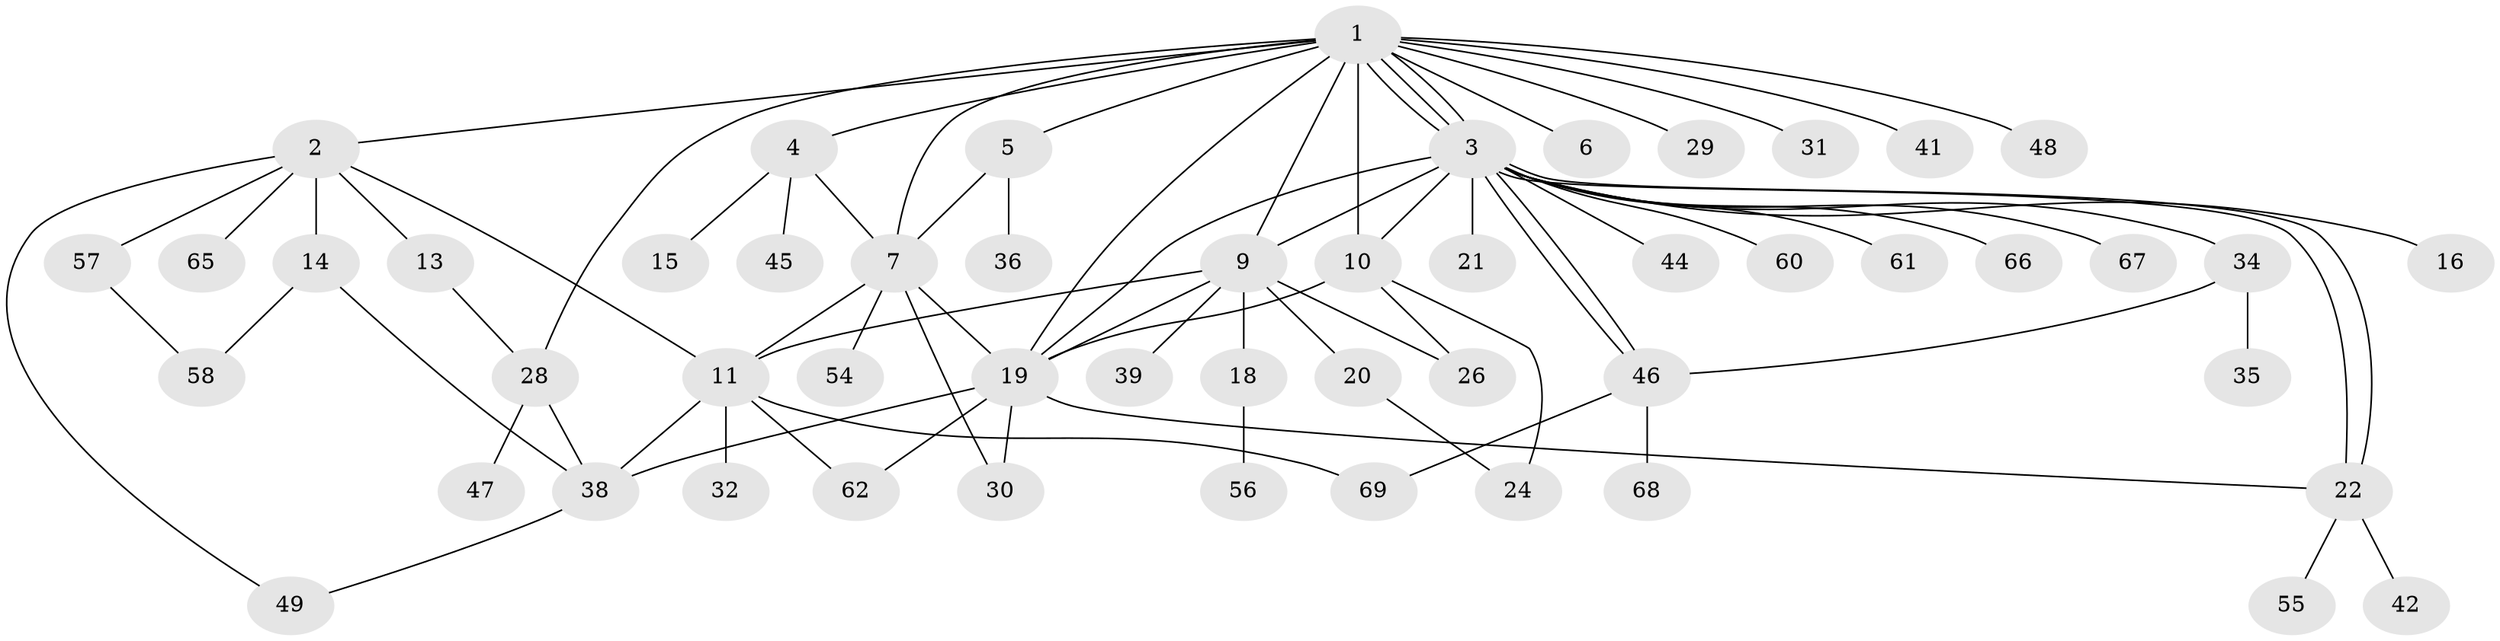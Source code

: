 // Generated by graph-tools (version 1.1) at 2025/51/02/27/25 19:51:58]
// undirected, 52 vertices, 78 edges
graph export_dot {
graph [start="1"]
  node [color=gray90,style=filled];
  1 [super="+59"];
  2 [super="+40"];
  3 [super="+8"];
  4 [super="+12"];
  5 [super="+50"];
  6;
  7 [super="+53"];
  9 [super="+63"];
  10;
  11 [super="+17"];
  13;
  14 [super="+52"];
  15;
  16;
  18 [super="+23"];
  19 [super="+25"];
  20;
  21;
  22 [super="+33"];
  24 [super="+27"];
  26 [super="+64"];
  28;
  29;
  30;
  31;
  32;
  34;
  35 [super="+37"];
  36;
  38 [super="+43"];
  39;
  41;
  42;
  44;
  45;
  46 [super="+51"];
  47;
  48;
  49;
  54;
  55;
  56;
  57;
  58;
  60;
  61;
  62;
  65;
  66;
  67;
  68;
  69;
  1 -- 2;
  1 -- 3;
  1 -- 3;
  1 -- 3;
  1 -- 4;
  1 -- 5;
  1 -- 6;
  1 -- 7;
  1 -- 9 [weight=2];
  1 -- 10;
  1 -- 19;
  1 -- 28;
  1 -- 29;
  1 -- 31;
  1 -- 41;
  1 -- 48;
  2 -- 11;
  2 -- 13;
  2 -- 14;
  2 -- 49;
  2 -- 57;
  2 -- 65;
  3 -- 9;
  3 -- 10;
  3 -- 16;
  3 -- 21;
  3 -- 22;
  3 -- 22;
  3 -- 44;
  3 -- 46;
  3 -- 46;
  3 -- 60;
  3 -- 61;
  3 -- 66;
  3 -- 67;
  3 -- 34;
  3 -- 19;
  4 -- 45;
  4 -- 15;
  4 -- 7;
  5 -- 36;
  5 -- 7;
  7 -- 11;
  7 -- 19;
  7 -- 30;
  7 -- 54;
  9 -- 11;
  9 -- 18;
  9 -- 19;
  9 -- 20;
  9 -- 26;
  9 -- 39;
  10 -- 19 [weight=2];
  10 -- 24;
  10 -- 26;
  11 -- 32;
  11 -- 38;
  11 -- 62;
  11 -- 69;
  13 -- 28;
  14 -- 58;
  14 -- 38;
  18 -- 56;
  19 -- 30;
  19 -- 22;
  19 -- 38;
  19 -- 62;
  20 -- 24;
  22 -- 42;
  22 -- 55;
  28 -- 47;
  28 -- 38;
  34 -- 35;
  34 -- 46;
  38 -- 49;
  46 -- 68;
  46 -- 69;
  57 -- 58;
}
